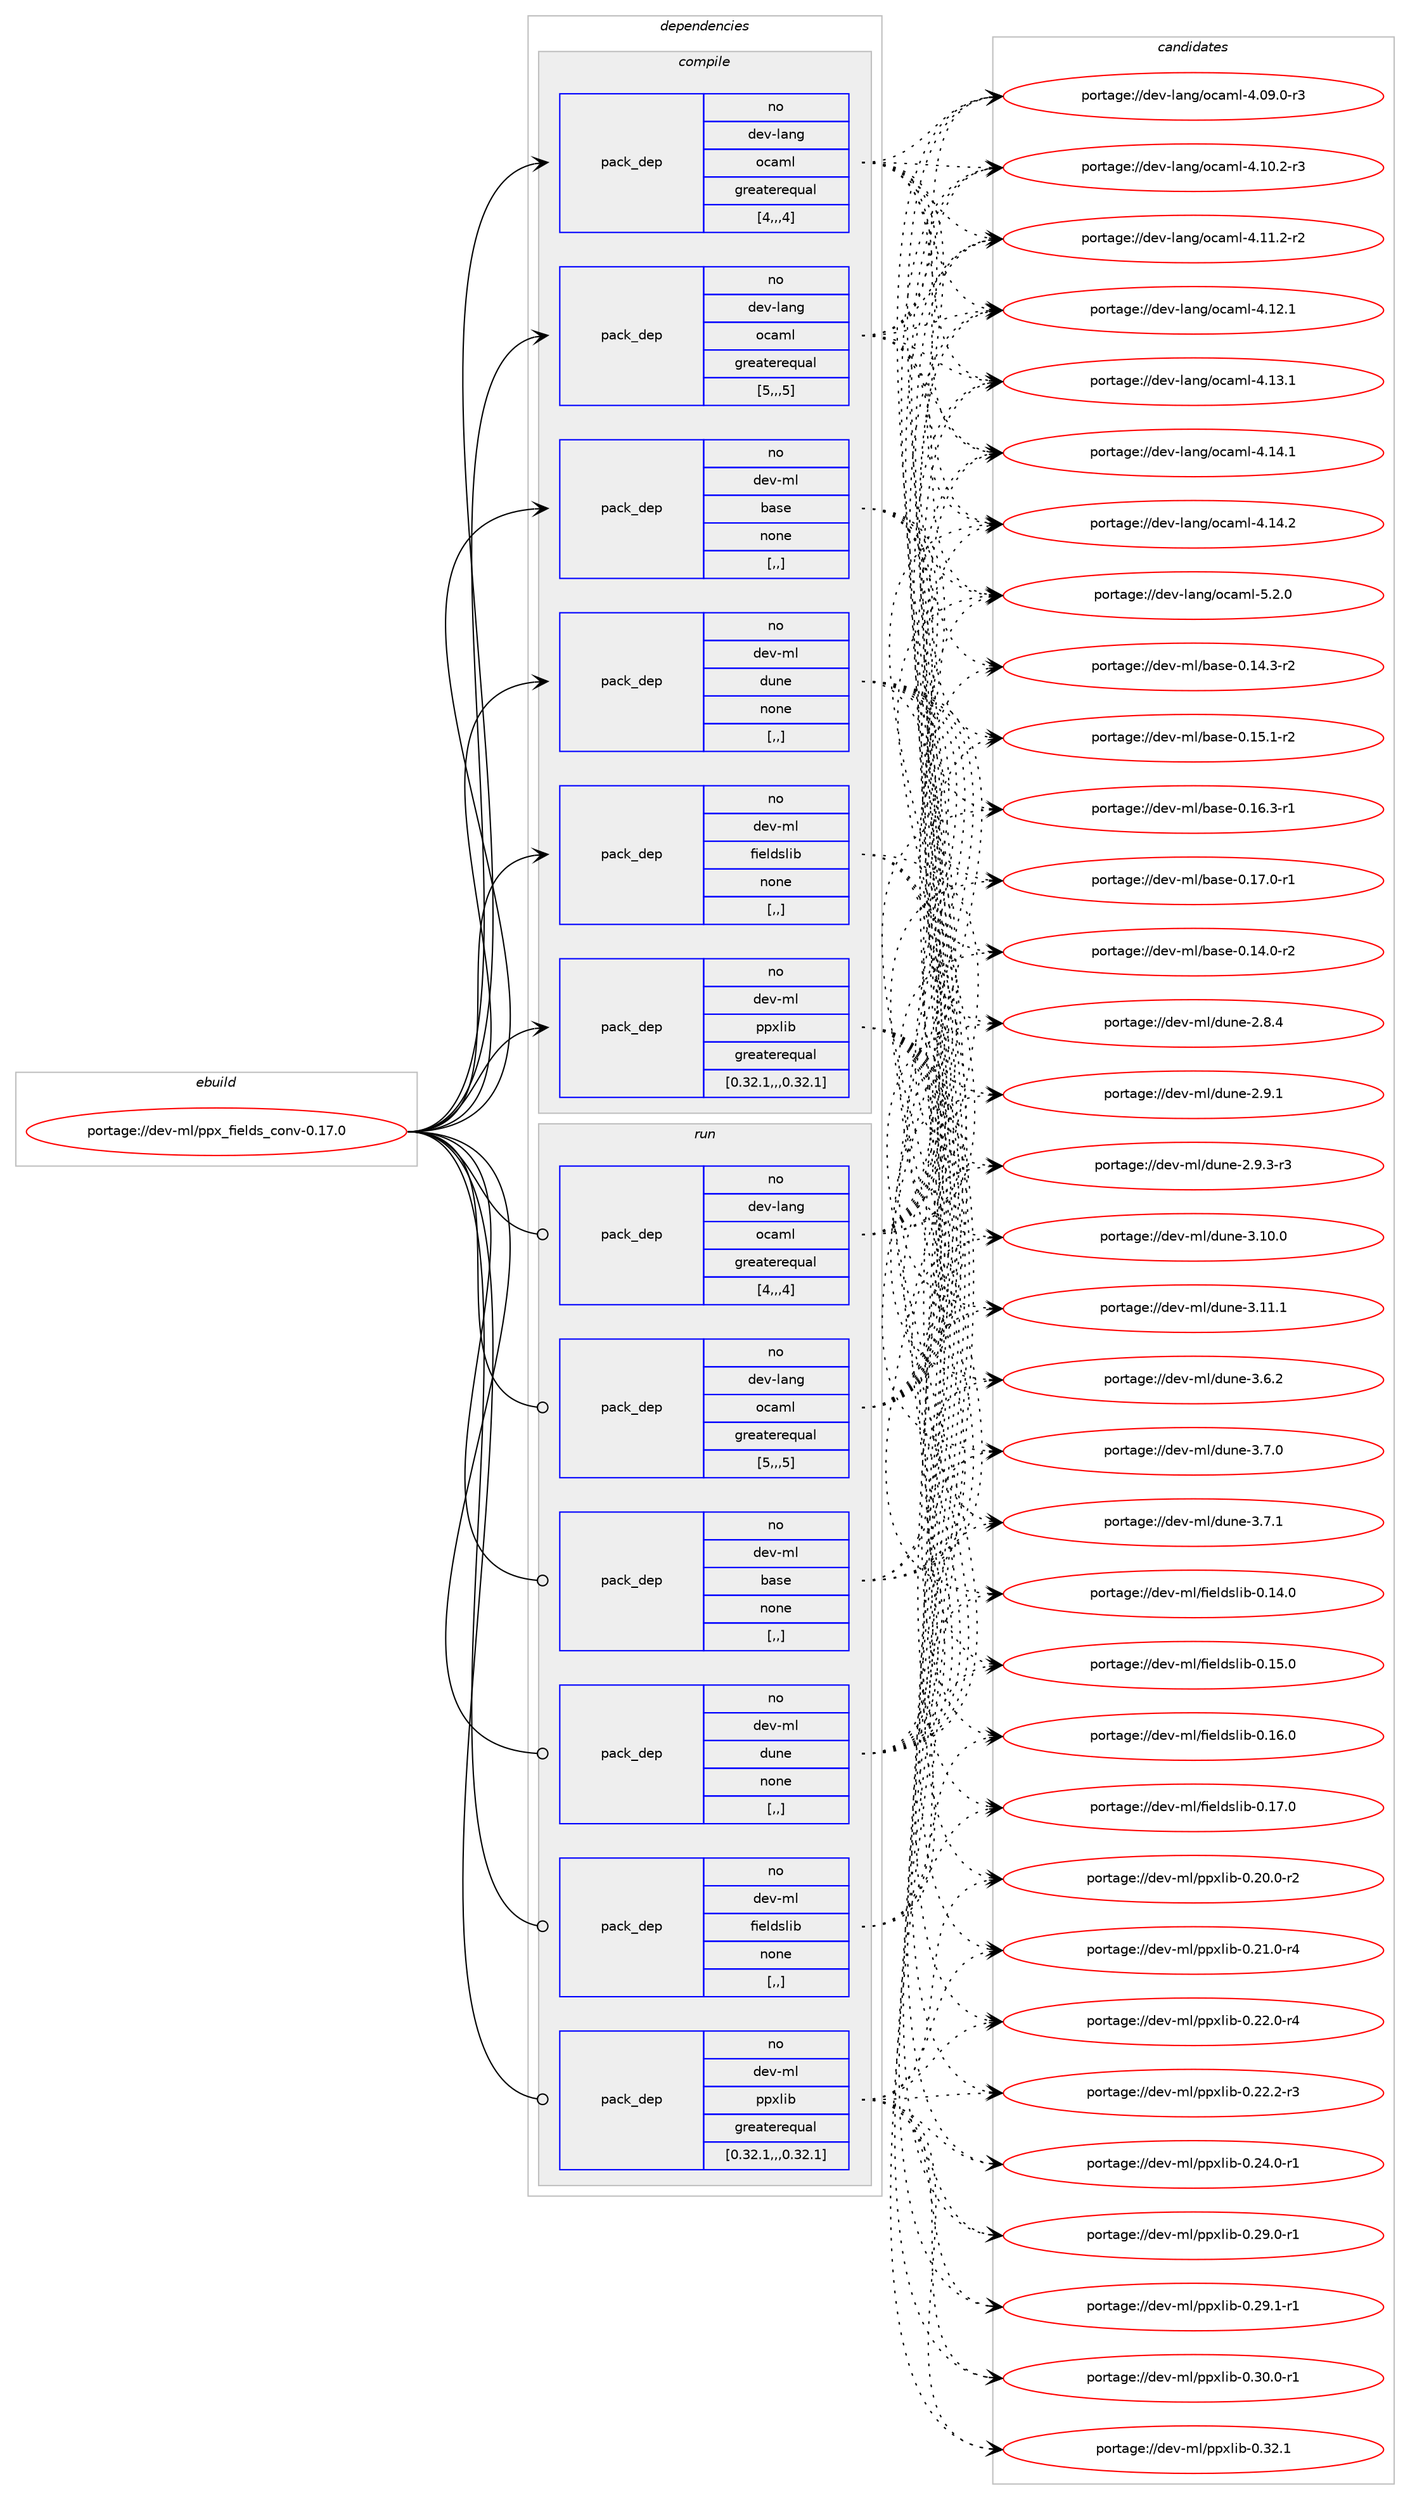 digraph prolog {

# *************
# Graph options
# *************

newrank=true;
concentrate=true;
compound=true;
graph [rankdir=LR,fontname=Helvetica,fontsize=10,ranksep=1.5];#, ranksep=2.5, nodesep=0.2];
edge  [arrowhead=vee];
node  [fontname=Helvetica,fontsize=10];

# **********
# The ebuild
# **********

subgraph cluster_leftcol {
color=gray;
rank=same;
label=<<i>ebuild</i>>;
id [label="portage://dev-ml/ppx_fields_conv-0.17.0", color=red, width=4, href="../dev-ml/ppx_fields_conv-0.17.0.svg"];
}

# ****************
# The dependencies
# ****************

subgraph cluster_midcol {
color=gray;
label=<<i>dependencies</i>>;
subgraph cluster_compile {
fillcolor="#eeeeee";
style=filled;
label=<<i>compile</i>>;
subgraph pack89657 {
dependency119702 [label=<<TABLE BORDER="0" CELLBORDER="1" CELLSPACING="0" CELLPADDING="4" WIDTH="220"><TR><TD ROWSPAN="6" CELLPADDING="30">pack_dep</TD></TR><TR><TD WIDTH="110">no</TD></TR><TR><TD>dev-lang</TD></TR><TR><TD>ocaml</TD></TR><TR><TD>greaterequal</TD></TR><TR><TD>[4,,,4]</TD></TR></TABLE>>, shape=none, color=blue];
}
id:e -> dependency119702:w [weight=20,style="solid",arrowhead="vee"];
subgraph pack89658 {
dependency119703 [label=<<TABLE BORDER="0" CELLBORDER="1" CELLSPACING="0" CELLPADDING="4" WIDTH="220"><TR><TD ROWSPAN="6" CELLPADDING="30">pack_dep</TD></TR><TR><TD WIDTH="110">no</TD></TR><TR><TD>dev-lang</TD></TR><TR><TD>ocaml</TD></TR><TR><TD>greaterequal</TD></TR><TR><TD>[5,,,5]</TD></TR></TABLE>>, shape=none, color=blue];
}
id:e -> dependency119703:w [weight=20,style="solid",arrowhead="vee"];
subgraph pack89659 {
dependency119704 [label=<<TABLE BORDER="0" CELLBORDER="1" CELLSPACING="0" CELLPADDING="4" WIDTH="220"><TR><TD ROWSPAN="6" CELLPADDING="30">pack_dep</TD></TR><TR><TD WIDTH="110">no</TD></TR><TR><TD>dev-ml</TD></TR><TR><TD>base</TD></TR><TR><TD>none</TD></TR><TR><TD>[,,]</TD></TR></TABLE>>, shape=none, color=blue];
}
id:e -> dependency119704:w [weight=20,style="solid",arrowhead="vee"];
subgraph pack89660 {
dependency119705 [label=<<TABLE BORDER="0" CELLBORDER="1" CELLSPACING="0" CELLPADDING="4" WIDTH="220"><TR><TD ROWSPAN="6" CELLPADDING="30">pack_dep</TD></TR><TR><TD WIDTH="110">no</TD></TR><TR><TD>dev-ml</TD></TR><TR><TD>dune</TD></TR><TR><TD>none</TD></TR><TR><TD>[,,]</TD></TR></TABLE>>, shape=none, color=blue];
}
id:e -> dependency119705:w [weight=20,style="solid",arrowhead="vee"];
subgraph pack89661 {
dependency119706 [label=<<TABLE BORDER="0" CELLBORDER="1" CELLSPACING="0" CELLPADDING="4" WIDTH="220"><TR><TD ROWSPAN="6" CELLPADDING="30">pack_dep</TD></TR><TR><TD WIDTH="110">no</TD></TR><TR><TD>dev-ml</TD></TR><TR><TD>fieldslib</TD></TR><TR><TD>none</TD></TR><TR><TD>[,,]</TD></TR></TABLE>>, shape=none, color=blue];
}
id:e -> dependency119706:w [weight=20,style="solid",arrowhead="vee"];
subgraph pack89662 {
dependency119707 [label=<<TABLE BORDER="0" CELLBORDER="1" CELLSPACING="0" CELLPADDING="4" WIDTH="220"><TR><TD ROWSPAN="6" CELLPADDING="30">pack_dep</TD></TR><TR><TD WIDTH="110">no</TD></TR><TR><TD>dev-ml</TD></TR><TR><TD>ppxlib</TD></TR><TR><TD>greaterequal</TD></TR><TR><TD>[0.32.1,,,0.32.1]</TD></TR></TABLE>>, shape=none, color=blue];
}
id:e -> dependency119707:w [weight=20,style="solid",arrowhead="vee"];
}
subgraph cluster_compileandrun {
fillcolor="#eeeeee";
style=filled;
label=<<i>compile and run</i>>;
}
subgraph cluster_run {
fillcolor="#eeeeee";
style=filled;
label=<<i>run</i>>;
subgraph pack89663 {
dependency119708 [label=<<TABLE BORDER="0" CELLBORDER="1" CELLSPACING="0" CELLPADDING="4" WIDTH="220"><TR><TD ROWSPAN="6" CELLPADDING="30">pack_dep</TD></TR><TR><TD WIDTH="110">no</TD></TR><TR><TD>dev-lang</TD></TR><TR><TD>ocaml</TD></TR><TR><TD>greaterequal</TD></TR><TR><TD>[4,,,4]</TD></TR></TABLE>>, shape=none, color=blue];
}
id:e -> dependency119708:w [weight=20,style="solid",arrowhead="odot"];
subgraph pack89664 {
dependency119709 [label=<<TABLE BORDER="0" CELLBORDER="1" CELLSPACING="0" CELLPADDING="4" WIDTH="220"><TR><TD ROWSPAN="6" CELLPADDING="30">pack_dep</TD></TR><TR><TD WIDTH="110">no</TD></TR><TR><TD>dev-lang</TD></TR><TR><TD>ocaml</TD></TR><TR><TD>greaterequal</TD></TR><TR><TD>[5,,,5]</TD></TR></TABLE>>, shape=none, color=blue];
}
id:e -> dependency119709:w [weight=20,style="solid",arrowhead="odot"];
subgraph pack89665 {
dependency119710 [label=<<TABLE BORDER="0" CELLBORDER="1" CELLSPACING="0" CELLPADDING="4" WIDTH="220"><TR><TD ROWSPAN="6" CELLPADDING="30">pack_dep</TD></TR><TR><TD WIDTH="110">no</TD></TR><TR><TD>dev-ml</TD></TR><TR><TD>base</TD></TR><TR><TD>none</TD></TR><TR><TD>[,,]</TD></TR></TABLE>>, shape=none, color=blue];
}
id:e -> dependency119710:w [weight=20,style="solid",arrowhead="odot"];
subgraph pack89666 {
dependency119711 [label=<<TABLE BORDER="0" CELLBORDER="1" CELLSPACING="0" CELLPADDING="4" WIDTH="220"><TR><TD ROWSPAN="6" CELLPADDING="30">pack_dep</TD></TR><TR><TD WIDTH="110">no</TD></TR><TR><TD>dev-ml</TD></TR><TR><TD>dune</TD></TR><TR><TD>none</TD></TR><TR><TD>[,,]</TD></TR></TABLE>>, shape=none, color=blue];
}
id:e -> dependency119711:w [weight=20,style="solid",arrowhead="odot"];
subgraph pack89667 {
dependency119712 [label=<<TABLE BORDER="0" CELLBORDER="1" CELLSPACING="0" CELLPADDING="4" WIDTH="220"><TR><TD ROWSPAN="6" CELLPADDING="30">pack_dep</TD></TR><TR><TD WIDTH="110">no</TD></TR><TR><TD>dev-ml</TD></TR><TR><TD>fieldslib</TD></TR><TR><TD>none</TD></TR><TR><TD>[,,]</TD></TR></TABLE>>, shape=none, color=blue];
}
id:e -> dependency119712:w [weight=20,style="solid",arrowhead="odot"];
subgraph pack89668 {
dependency119713 [label=<<TABLE BORDER="0" CELLBORDER="1" CELLSPACING="0" CELLPADDING="4" WIDTH="220"><TR><TD ROWSPAN="6" CELLPADDING="30">pack_dep</TD></TR><TR><TD WIDTH="110">no</TD></TR><TR><TD>dev-ml</TD></TR><TR><TD>ppxlib</TD></TR><TR><TD>greaterequal</TD></TR><TR><TD>[0.32.1,,,0.32.1]</TD></TR></TABLE>>, shape=none, color=blue];
}
id:e -> dependency119713:w [weight=20,style="solid",arrowhead="odot"];
}
}

# **************
# The candidates
# **************

subgraph cluster_choices {
rank=same;
color=gray;
label=<<i>candidates</i>>;

subgraph choice89657 {
color=black;
nodesep=1;
choice1001011184510897110103471119997109108455246485746484511451 [label="portage://dev-lang/ocaml-4.09.0-r3", color=red, width=4,href="../dev-lang/ocaml-4.09.0-r3.svg"];
choice1001011184510897110103471119997109108455246494846504511451 [label="portage://dev-lang/ocaml-4.10.2-r3", color=red, width=4,href="../dev-lang/ocaml-4.10.2-r3.svg"];
choice1001011184510897110103471119997109108455246494946504511450 [label="portage://dev-lang/ocaml-4.11.2-r2", color=red, width=4,href="../dev-lang/ocaml-4.11.2-r2.svg"];
choice100101118451089711010347111999710910845524649504649 [label="portage://dev-lang/ocaml-4.12.1", color=red, width=4,href="../dev-lang/ocaml-4.12.1.svg"];
choice100101118451089711010347111999710910845524649514649 [label="portage://dev-lang/ocaml-4.13.1", color=red, width=4,href="../dev-lang/ocaml-4.13.1.svg"];
choice100101118451089711010347111999710910845524649524649 [label="portage://dev-lang/ocaml-4.14.1", color=red, width=4,href="../dev-lang/ocaml-4.14.1.svg"];
choice100101118451089711010347111999710910845524649524650 [label="portage://dev-lang/ocaml-4.14.2", color=red, width=4,href="../dev-lang/ocaml-4.14.2.svg"];
choice1001011184510897110103471119997109108455346504648 [label="portage://dev-lang/ocaml-5.2.0", color=red, width=4,href="../dev-lang/ocaml-5.2.0.svg"];
dependency119702:e -> choice1001011184510897110103471119997109108455246485746484511451:w [style=dotted,weight="100"];
dependency119702:e -> choice1001011184510897110103471119997109108455246494846504511451:w [style=dotted,weight="100"];
dependency119702:e -> choice1001011184510897110103471119997109108455246494946504511450:w [style=dotted,weight="100"];
dependency119702:e -> choice100101118451089711010347111999710910845524649504649:w [style=dotted,weight="100"];
dependency119702:e -> choice100101118451089711010347111999710910845524649514649:w [style=dotted,weight="100"];
dependency119702:e -> choice100101118451089711010347111999710910845524649524649:w [style=dotted,weight="100"];
dependency119702:e -> choice100101118451089711010347111999710910845524649524650:w [style=dotted,weight="100"];
dependency119702:e -> choice1001011184510897110103471119997109108455346504648:w [style=dotted,weight="100"];
}
subgraph choice89658 {
color=black;
nodesep=1;
choice1001011184510897110103471119997109108455246485746484511451 [label="portage://dev-lang/ocaml-4.09.0-r3", color=red, width=4,href="../dev-lang/ocaml-4.09.0-r3.svg"];
choice1001011184510897110103471119997109108455246494846504511451 [label="portage://dev-lang/ocaml-4.10.2-r3", color=red, width=4,href="../dev-lang/ocaml-4.10.2-r3.svg"];
choice1001011184510897110103471119997109108455246494946504511450 [label="portage://dev-lang/ocaml-4.11.2-r2", color=red, width=4,href="../dev-lang/ocaml-4.11.2-r2.svg"];
choice100101118451089711010347111999710910845524649504649 [label="portage://dev-lang/ocaml-4.12.1", color=red, width=4,href="../dev-lang/ocaml-4.12.1.svg"];
choice100101118451089711010347111999710910845524649514649 [label="portage://dev-lang/ocaml-4.13.1", color=red, width=4,href="../dev-lang/ocaml-4.13.1.svg"];
choice100101118451089711010347111999710910845524649524649 [label="portage://dev-lang/ocaml-4.14.1", color=red, width=4,href="../dev-lang/ocaml-4.14.1.svg"];
choice100101118451089711010347111999710910845524649524650 [label="portage://dev-lang/ocaml-4.14.2", color=red, width=4,href="../dev-lang/ocaml-4.14.2.svg"];
choice1001011184510897110103471119997109108455346504648 [label="portage://dev-lang/ocaml-5.2.0", color=red, width=4,href="../dev-lang/ocaml-5.2.0.svg"];
dependency119703:e -> choice1001011184510897110103471119997109108455246485746484511451:w [style=dotted,weight="100"];
dependency119703:e -> choice1001011184510897110103471119997109108455246494846504511451:w [style=dotted,weight="100"];
dependency119703:e -> choice1001011184510897110103471119997109108455246494946504511450:w [style=dotted,weight="100"];
dependency119703:e -> choice100101118451089711010347111999710910845524649504649:w [style=dotted,weight="100"];
dependency119703:e -> choice100101118451089711010347111999710910845524649514649:w [style=dotted,weight="100"];
dependency119703:e -> choice100101118451089711010347111999710910845524649524649:w [style=dotted,weight="100"];
dependency119703:e -> choice100101118451089711010347111999710910845524649524650:w [style=dotted,weight="100"];
dependency119703:e -> choice1001011184510897110103471119997109108455346504648:w [style=dotted,weight="100"];
}
subgraph choice89659 {
color=black;
nodesep=1;
choice10010111845109108479897115101454846495246484511450 [label="portage://dev-ml/base-0.14.0-r2", color=red, width=4,href="../dev-ml/base-0.14.0-r2.svg"];
choice10010111845109108479897115101454846495246514511450 [label="portage://dev-ml/base-0.14.3-r2", color=red, width=4,href="../dev-ml/base-0.14.3-r2.svg"];
choice10010111845109108479897115101454846495346494511450 [label="portage://dev-ml/base-0.15.1-r2", color=red, width=4,href="../dev-ml/base-0.15.1-r2.svg"];
choice10010111845109108479897115101454846495446514511449 [label="portage://dev-ml/base-0.16.3-r1", color=red, width=4,href="../dev-ml/base-0.16.3-r1.svg"];
choice10010111845109108479897115101454846495546484511449 [label="portage://dev-ml/base-0.17.0-r1", color=red, width=4,href="../dev-ml/base-0.17.0-r1.svg"];
dependency119704:e -> choice10010111845109108479897115101454846495246484511450:w [style=dotted,weight="100"];
dependency119704:e -> choice10010111845109108479897115101454846495246514511450:w [style=dotted,weight="100"];
dependency119704:e -> choice10010111845109108479897115101454846495346494511450:w [style=dotted,weight="100"];
dependency119704:e -> choice10010111845109108479897115101454846495446514511449:w [style=dotted,weight="100"];
dependency119704:e -> choice10010111845109108479897115101454846495546484511449:w [style=dotted,weight="100"];
}
subgraph choice89660 {
color=black;
nodesep=1;
choice1001011184510910847100117110101455046564652 [label="portage://dev-ml/dune-2.8.4", color=red, width=4,href="../dev-ml/dune-2.8.4.svg"];
choice1001011184510910847100117110101455046574649 [label="portage://dev-ml/dune-2.9.1", color=red, width=4,href="../dev-ml/dune-2.9.1.svg"];
choice10010111845109108471001171101014550465746514511451 [label="portage://dev-ml/dune-2.9.3-r3", color=red, width=4,href="../dev-ml/dune-2.9.3-r3.svg"];
choice100101118451091084710011711010145514649484648 [label="portage://dev-ml/dune-3.10.0", color=red, width=4,href="../dev-ml/dune-3.10.0.svg"];
choice100101118451091084710011711010145514649494649 [label="portage://dev-ml/dune-3.11.1", color=red, width=4,href="../dev-ml/dune-3.11.1.svg"];
choice1001011184510910847100117110101455146544650 [label="portage://dev-ml/dune-3.6.2", color=red, width=4,href="../dev-ml/dune-3.6.2.svg"];
choice1001011184510910847100117110101455146554648 [label="portage://dev-ml/dune-3.7.0", color=red, width=4,href="../dev-ml/dune-3.7.0.svg"];
choice1001011184510910847100117110101455146554649 [label="portage://dev-ml/dune-3.7.1", color=red, width=4,href="../dev-ml/dune-3.7.1.svg"];
dependency119705:e -> choice1001011184510910847100117110101455046564652:w [style=dotted,weight="100"];
dependency119705:e -> choice1001011184510910847100117110101455046574649:w [style=dotted,weight="100"];
dependency119705:e -> choice10010111845109108471001171101014550465746514511451:w [style=dotted,weight="100"];
dependency119705:e -> choice100101118451091084710011711010145514649484648:w [style=dotted,weight="100"];
dependency119705:e -> choice100101118451091084710011711010145514649494649:w [style=dotted,weight="100"];
dependency119705:e -> choice1001011184510910847100117110101455146544650:w [style=dotted,weight="100"];
dependency119705:e -> choice1001011184510910847100117110101455146554648:w [style=dotted,weight="100"];
dependency119705:e -> choice1001011184510910847100117110101455146554649:w [style=dotted,weight="100"];
}
subgraph choice89661 {
color=black;
nodesep=1;
choice10010111845109108471021051011081001151081059845484649524648 [label="portage://dev-ml/fieldslib-0.14.0", color=red, width=4,href="../dev-ml/fieldslib-0.14.0.svg"];
choice10010111845109108471021051011081001151081059845484649534648 [label="portage://dev-ml/fieldslib-0.15.0", color=red, width=4,href="../dev-ml/fieldslib-0.15.0.svg"];
choice10010111845109108471021051011081001151081059845484649544648 [label="portage://dev-ml/fieldslib-0.16.0", color=red, width=4,href="../dev-ml/fieldslib-0.16.0.svg"];
choice10010111845109108471021051011081001151081059845484649554648 [label="portage://dev-ml/fieldslib-0.17.0", color=red, width=4,href="../dev-ml/fieldslib-0.17.0.svg"];
dependency119706:e -> choice10010111845109108471021051011081001151081059845484649524648:w [style=dotted,weight="100"];
dependency119706:e -> choice10010111845109108471021051011081001151081059845484649534648:w [style=dotted,weight="100"];
dependency119706:e -> choice10010111845109108471021051011081001151081059845484649544648:w [style=dotted,weight="100"];
dependency119706:e -> choice10010111845109108471021051011081001151081059845484649554648:w [style=dotted,weight="100"];
}
subgraph choice89662 {
color=black;
nodesep=1;
choice100101118451091084711211212010810598454846504846484511450 [label="portage://dev-ml/ppxlib-0.20.0-r2", color=red, width=4,href="../dev-ml/ppxlib-0.20.0-r2.svg"];
choice100101118451091084711211212010810598454846504946484511452 [label="portage://dev-ml/ppxlib-0.21.0-r4", color=red, width=4,href="../dev-ml/ppxlib-0.21.0-r4.svg"];
choice100101118451091084711211212010810598454846505046484511452 [label="portage://dev-ml/ppxlib-0.22.0-r4", color=red, width=4,href="../dev-ml/ppxlib-0.22.0-r4.svg"];
choice100101118451091084711211212010810598454846505046504511451 [label="portage://dev-ml/ppxlib-0.22.2-r3", color=red, width=4,href="../dev-ml/ppxlib-0.22.2-r3.svg"];
choice100101118451091084711211212010810598454846505246484511449 [label="portage://dev-ml/ppxlib-0.24.0-r1", color=red, width=4,href="../dev-ml/ppxlib-0.24.0-r1.svg"];
choice100101118451091084711211212010810598454846505746484511449 [label="portage://dev-ml/ppxlib-0.29.0-r1", color=red, width=4,href="../dev-ml/ppxlib-0.29.0-r1.svg"];
choice100101118451091084711211212010810598454846505746494511449 [label="portage://dev-ml/ppxlib-0.29.1-r1", color=red, width=4,href="../dev-ml/ppxlib-0.29.1-r1.svg"];
choice100101118451091084711211212010810598454846514846484511449 [label="portage://dev-ml/ppxlib-0.30.0-r1", color=red, width=4,href="../dev-ml/ppxlib-0.30.0-r1.svg"];
choice10010111845109108471121121201081059845484651504649 [label="portage://dev-ml/ppxlib-0.32.1", color=red, width=4,href="../dev-ml/ppxlib-0.32.1.svg"];
dependency119707:e -> choice100101118451091084711211212010810598454846504846484511450:w [style=dotted,weight="100"];
dependency119707:e -> choice100101118451091084711211212010810598454846504946484511452:w [style=dotted,weight="100"];
dependency119707:e -> choice100101118451091084711211212010810598454846505046484511452:w [style=dotted,weight="100"];
dependency119707:e -> choice100101118451091084711211212010810598454846505046504511451:w [style=dotted,weight="100"];
dependency119707:e -> choice100101118451091084711211212010810598454846505246484511449:w [style=dotted,weight="100"];
dependency119707:e -> choice100101118451091084711211212010810598454846505746484511449:w [style=dotted,weight="100"];
dependency119707:e -> choice100101118451091084711211212010810598454846505746494511449:w [style=dotted,weight="100"];
dependency119707:e -> choice100101118451091084711211212010810598454846514846484511449:w [style=dotted,weight="100"];
dependency119707:e -> choice10010111845109108471121121201081059845484651504649:w [style=dotted,weight="100"];
}
subgraph choice89663 {
color=black;
nodesep=1;
choice1001011184510897110103471119997109108455246485746484511451 [label="portage://dev-lang/ocaml-4.09.0-r3", color=red, width=4,href="../dev-lang/ocaml-4.09.0-r3.svg"];
choice1001011184510897110103471119997109108455246494846504511451 [label="portage://dev-lang/ocaml-4.10.2-r3", color=red, width=4,href="../dev-lang/ocaml-4.10.2-r3.svg"];
choice1001011184510897110103471119997109108455246494946504511450 [label="portage://dev-lang/ocaml-4.11.2-r2", color=red, width=4,href="../dev-lang/ocaml-4.11.2-r2.svg"];
choice100101118451089711010347111999710910845524649504649 [label="portage://dev-lang/ocaml-4.12.1", color=red, width=4,href="../dev-lang/ocaml-4.12.1.svg"];
choice100101118451089711010347111999710910845524649514649 [label="portage://dev-lang/ocaml-4.13.1", color=red, width=4,href="../dev-lang/ocaml-4.13.1.svg"];
choice100101118451089711010347111999710910845524649524649 [label="portage://dev-lang/ocaml-4.14.1", color=red, width=4,href="../dev-lang/ocaml-4.14.1.svg"];
choice100101118451089711010347111999710910845524649524650 [label="portage://dev-lang/ocaml-4.14.2", color=red, width=4,href="../dev-lang/ocaml-4.14.2.svg"];
choice1001011184510897110103471119997109108455346504648 [label="portage://dev-lang/ocaml-5.2.0", color=red, width=4,href="../dev-lang/ocaml-5.2.0.svg"];
dependency119708:e -> choice1001011184510897110103471119997109108455246485746484511451:w [style=dotted,weight="100"];
dependency119708:e -> choice1001011184510897110103471119997109108455246494846504511451:w [style=dotted,weight="100"];
dependency119708:e -> choice1001011184510897110103471119997109108455246494946504511450:w [style=dotted,weight="100"];
dependency119708:e -> choice100101118451089711010347111999710910845524649504649:w [style=dotted,weight="100"];
dependency119708:e -> choice100101118451089711010347111999710910845524649514649:w [style=dotted,weight="100"];
dependency119708:e -> choice100101118451089711010347111999710910845524649524649:w [style=dotted,weight="100"];
dependency119708:e -> choice100101118451089711010347111999710910845524649524650:w [style=dotted,weight="100"];
dependency119708:e -> choice1001011184510897110103471119997109108455346504648:w [style=dotted,weight="100"];
}
subgraph choice89664 {
color=black;
nodesep=1;
choice1001011184510897110103471119997109108455246485746484511451 [label="portage://dev-lang/ocaml-4.09.0-r3", color=red, width=4,href="../dev-lang/ocaml-4.09.0-r3.svg"];
choice1001011184510897110103471119997109108455246494846504511451 [label="portage://dev-lang/ocaml-4.10.2-r3", color=red, width=4,href="../dev-lang/ocaml-4.10.2-r3.svg"];
choice1001011184510897110103471119997109108455246494946504511450 [label="portage://dev-lang/ocaml-4.11.2-r2", color=red, width=4,href="../dev-lang/ocaml-4.11.2-r2.svg"];
choice100101118451089711010347111999710910845524649504649 [label="portage://dev-lang/ocaml-4.12.1", color=red, width=4,href="../dev-lang/ocaml-4.12.1.svg"];
choice100101118451089711010347111999710910845524649514649 [label="portage://dev-lang/ocaml-4.13.1", color=red, width=4,href="../dev-lang/ocaml-4.13.1.svg"];
choice100101118451089711010347111999710910845524649524649 [label="portage://dev-lang/ocaml-4.14.1", color=red, width=4,href="../dev-lang/ocaml-4.14.1.svg"];
choice100101118451089711010347111999710910845524649524650 [label="portage://dev-lang/ocaml-4.14.2", color=red, width=4,href="../dev-lang/ocaml-4.14.2.svg"];
choice1001011184510897110103471119997109108455346504648 [label="portage://dev-lang/ocaml-5.2.0", color=red, width=4,href="../dev-lang/ocaml-5.2.0.svg"];
dependency119709:e -> choice1001011184510897110103471119997109108455246485746484511451:w [style=dotted,weight="100"];
dependency119709:e -> choice1001011184510897110103471119997109108455246494846504511451:w [style=dotted,weight="100"];
dependency119709:e -> choice1001011184510897110103471119997109108455246494946504511450:w [style=dotted,weight="100"];
dependency119709:e -> choice100101118451089711010347111999710910845524649504649:w [style=dotted,weight="100"];
dependency119709:e -> choice100101118451089711010347111999710910845524649514649:w [style=dotted,weight="100"];
dependency119709:e -> choice100101118451089711010347111999710910845524649524649:w [style=dotted,weight="100"];
dependency119709:e -> choice100101118451089711010347111999710910845524649524650:w [style=dotted,weight="100"];
dependency119709:e -> choice1001011184510897110103471119997109108455346504648:w [style=dotted,weight="100"];
}
subgraph choice89665 {
color=black;
nodesep=1;
choice10010111845109108479897115101454846495246484511450 [label="portage://dev-ml/base-0.14.0-r2", color=red, width=4,href="../dev-ml/base-0.14.0-r2.svg"];
choice10010111845109108479897115101454846495246514511450 [label="portage://dev-ml/base-0.14.3-r2", color=red, width=4,href="../dev-ml/base-0.14.3-r2.svg"];
choice10010111845109108479897115101454846495346494511450 [label="portage://dev-ml/base-0.15.1-r2", color=red, width=4,href="../dev-ml/base-0.15.1-r2.svg"];
choice10010111845109108479897115101454846495446514511449 [label="portage://dev-ml/base-0.16.3-r1", color=red, width=4,href="../dev-ml/base-0.16.3-r1.svg"];
choice10010111845109108479897115101454846495546484511449 [label="portage://dev-ml/base-0.17.0-r1", color=red, width=4,href="../dev-ml/base-0.17.0-r1.svg"];
dependency119710:e -> choice10010111845109108479897115101454846495246484511450:w [style=dotted,weight="100"];
dependency119710:e -> choice10010111845109108479897115101454846495246514511450:w [style=dotted,weight="100"];
dependency119710:e -> choice10010111845109108479897115101454846495346494511450:w [style=dotted,weight="100"];
dependency119710:e -> choice10010111845109108479897115101454846495446514511449:w [style=dotted,weight="100"];
dependency119710:e -> choice10010111845109108479897115101454846495546484511449:w [style=dotted,weight="100"];
}
subgraph choice89666 {
color=black;
nodesep=1;
choice1001011184510910847100117110101455046564652 [label="portage://dev-ml/dune-2.8.4", color=red, width=4,href="../dev-ml/dune-2.8.4.svg"];
choice1001011184510910847100117110101455046574649 [label="portage://dev-ml/dune-2.9.1", color=red, width=4,href="../dev-ml/dune-2.9.1.svg"];
choice10010111845109108471001171101014550465746514511451 [label="portage://dev-ml/dune-2.9.3-r3", color=red, width=4,href="../dev-ml/dune-2.9.3-r3.svg"];
choice100101118451091084710011711010145514649484648 [label="portage://dev-ml/dune-3.10.0", color=red, width=4,href="../dev-ml/dune-3.10.0.svg"];
choice100101118451091084710011711010145514649494649 [label="portage://dev-ml/dune-3.11.1", color=red, width=4,href="../dev-ml/dune-3.11.1.svg"];
choice1001011184510910847100117110101455146544650 [label="portage://dev-ml/dune-3.6.2", color=red, width=4,href="../dev-ml/dune-3.6.2.svg"];
choice1001011184510910847100117110101455146554648 [label="portage://dev-ml/dune-3.7.0", color=red, width=4,href="../dev-ml/dune-3.7.0.svg"];
choice1001011184510910847100117110101455146554649 [label="portage://dev-ml/dune-3.7.1", color=red, width=4,href="../dev-ml/dune-3.7.1.svg"];
dependency119711:e -> choice1001011184510910847100117110101455046564652:w [style=dotted,weight="100"];
dependency119711:e -> choice1001011184510910847100117110101455046574649:w [style=dotted,weight="100"];
dependency119711:e -> choice10010111845109108471001171101014550465746514511451:w [style=dotted,weight="100"];
dependency119711:e -> choice100101118451091084710011711010145514649484648:w [style=dotted,weight="100"];
dependency119711:e -> choice100101118451091084710011711010145514649494649:w [style=dotted,weight="100"];
dependency119711:e -> choice1001011184510910847100117110101455146544650:w [style=dotted,weight="100"];
dependency119711:e -> choice1001011184510910847100117110101455146554648:w [style=dotted,weight="100"];
dependency119711:e -> choice1001011184510910847100117110101455146554649:w [style=dotted,weight="100"];
}
subgraph choice89667 {
color=black;
nodesep=1;
choice10010111845109108471021051011081001151081059845484649524648 [label="portage://dev-ml/fieldslib-0.14.0", color=red, width=4,href="../dev-ml/fieldslib-0.14.0.svg"];
choice10010111845109108471021051011081001151081059845484649534648 [label="portage://dev-ml/fieldslib-0.15.0", color=red, width=4,href="../dev-ml/fieldslib-0.15.0.svg"];
choice10010111845109108471021051011081001151081059845484649544648 [label="portage://dev-ml/fieldslib-0.16.0", color=red, width=4,href="../dev-ml/fieldslib-0.16.0.svg"];
choice10010111845109108471021051011081001151081059845484649554648 [label="portage://dev-ml/fieldslib-0.17.0", color=red, width=4,href="../dev-ml/fieldslib-0.17.0.svg"];
dependency119712:e -> choice10010111845109108471021051011081001151081059845484649524648:w [style=dotted,weight="100"];
dependency119712:e -> choice10010111845109108471021051011081001151081059845484649534648:w [style=dotted,weight="100"];
dependency119712:e -> choice10010111845109108471021051011081001151081059845484649544648:w [style=dotted,weight="100"];
dependency119712:e -> choice10010111845109108471021051011081001151081059845484649554648:w [style=dotted,weight="100"];
}
subgraph choice89668 {
color=black;
nodesep=1;
choice100101118451091084711211212010810598454846504846484511450 [label="portage://dev-ml/ppxlib-0.20.0-r2", color=red, width=4,href="../dev-ml/ppxlib-0.20.0-r2.svg"];
choice100101118451091084711211212010810598454846504946484511452 [label="portage://dev-ml/ppxlib-0.21.0-r4", color=red, width=4,href="../dev-ml/ppxlib-0.21.0-r4.svg"];
choice100101118451091084711211212010810598454846505046484511452 [label="portage://dev-ml/ppxlib-0.22.0-r4", color=red, width=4,href="../dev-ml/ppxlib-0.22.0-r4.svg"];
choice100101118451091084711211212010810598454846505046504511451 [label="portage://dev-ml/ppxlib-0.22.2-r3", color=red, width=4,href="../dev-ml/ppxlib-0.22.2-r3.svg"];
choice100101118451091084711211212010810598454846505246484511449 [label="portage://dev-ml/ppxlib-0.24.0-r1", color=red, width=4,href="../dev-ml/ppxlib-0.24.0-r1.svg"];
choice100101118451091084711211212010810598454846505746484511449 [label="portage://dev-ml/ppxlib-0.29.0-r1", color=red, width=4,href="../dev-ml/ppxlib-0.29.0-r1.svg"];
choice100101118451091084711211212010810598454846505746494511449 [label="portage://dev-ml/ppxlib-0.29.1-r1", color=red, width=4,href="../dev-ml/ppxlib-0.29.1-r1.svg"];
choice100101118451091084711211212010810598454846514846484511449 [label="portage://dev-ml/ppxlib-0.30.0-r1", color=red, width=4,href="../dev-ml/ppxlib-0.30.0-r1.svg"];
choice10010111845109108471121121201081059845484651504649 [label="portage://dev-ml/ppxlib-0.32.1", color=red, width=4,href="../dev-ml/ppxlib-0.32.1.svg"];
dependency119713:e -> choice100101118451091084711211212010810598454846504846484511450:w [style=dotted,weight="100"];
dependency119713:e -> choice100101118451091084711211212010810598454846504946484511452:w [style=dotted,weight="100"];
dependency119713:e -> choice100101118451091084711211212010810598454846505046484511452:w [style=dotted,weight="100"];
dependency119713:e -> choice100101118451091084711211212010810598454846505046504511451:w [style=dotted,weight="100"];
dependency119713:e -> choice100101118451091084711211212010810598454846505246484511449:w [style=dotted,weight="100"];
dependency119713:e -> choice100101118451091084711211212010810598454846505746484511449:w [style=dotted,weight="100"];
dependency119713:e -> choice100101118451091084711211212010810598454846505746494511449:w [style=dotted,weight="100"];
dependency119713:e -> choice100101118451091084711211212010810598454846514846484511449:w [style=dotted,weight="100"];
dependency119713:e -> choice10010111845109108471121121201081059845484651504649:w [style=dotted,weight="100"];
}
}

}
